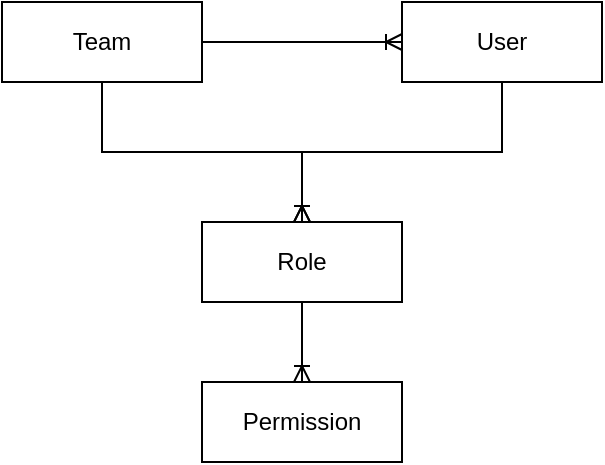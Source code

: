 <mxfile version="24.5.4" type="device">
  <diagram name="Page-1" id="Od4q0nYCKbs_v_thw5kX">
    <mxGraphModel dx="1314" dy="751" grid="1" gridSize="10" guides="1" tooltips="1" connect="1" arrows="1" fold="1" page="1" pageScale="1" pageWidth="850" pageHeight="1100" math="0" shadow="0">
      <root>
        <mxCell id="0" />
        <mxCell id="1" parent="0" />
        <mxCell id="MVFbazQ8uQYH-Kgnoa07-1" value="User" style="whiteSpace=wrap;html=1;align=center;" parent="1" vertex="1">
          <mxGeometry x="410" y="220" width="100" height="40" as="geometry" />
        </mxCell>
        <mxCell id="MVFbazQ8uQYH-Kgnoa07-2" value="Team" style="whiteSpace=wrap;html=1;align=center;" parent="1" vertex="1">
          <mxGeometry x="210" y="220" width="100" height="40" as="geometry" />
        </mxCell>
        <mxCell id="MVFbazQ8uQYH-Kgnoa07-3" value="Role" style="whiteSpace=wrap;html=1;align=center;" parent="1" vertex="1">
          <mxGeometry x="310" y="330" width="100" height="40" as="geometry" />
        </mxCell>
        <mxCell id="MVFbazQ8uQYH-Kgnoa07-4" value="Permission" style="whiteSpace=wrap;html=1;align=center;" parent="1" vertex="1">
          <mxGeometry x="310" y="410" width="100" height="40" as="geometry" />
        </mxCell>
        <mxCell id="MVFbazQ8uQYH-Kgnoa07-5" value="" style="edgeStyle=entityRelationEdgeStyle;fontSize=12;html=1;endArrow=ERoneToMany;rounded=0;exitX=1;exitY=0.5;exitDx=0;exitDy=0;" parent="1" source="MVFbazQ8uQYH-Kgnoa07-2" target="MVFbazQ8uQYH-Kgnoa07-1" edge="1">
          <mxGeometry width="100" height="100" relative="1" as="geometry">
            <mxPoint x="110" y="540" as="sourcePoint" />
            <mxPoint x="210" y="440" as="targetPoint" />
          </mxGeometry>
        </mxCell>
        <mxCell id="MVFbazQ8uQYH-Kgnoa07-6" value="" style="edgeStyle=orthogonalEdgeStyle;fontSize=12;html=1;endArrow=ERoneToMany;rounded=0;exitX=0.5;exitY=1;exitDx=0;exitDy=0;entryX=0.5;entryY=0;entryDx=0;entryDy=0;" parent="1" source="MVFbazQ8uQYH-Kgnoa07-2" target="MVFbazQ8uQYH-Kgnoa07-3" edge="1">
          <mxGeometry width="100" height="100" relative="1" as="geometry">
            <mxPoint x="425" y="330" as="sourcePoint" />
            <mxPoint x="340" y="330" as="targetPoint" />
          </mxGeometry>
        </mxCell>
        <mxCell id="MVFbazQ8uQYH-Kgnoa07-7" value="" style="edgeStyle=orthogonalEdgeStyle;fontSize=12;html=1;endArrow=ERoneToMany;rounded=0;exitX=0.5;exitY=1;exitDx=0;exitDy=0;entryX=0.5;entryY=0;entryDx=0;entryDy=0;" parent="1" source="MVFbazQ8uQYH-Kgnoa07-1" target="MVFbazQ8uQYH-Kgnoa07-3" edge="1">
          <mxGeometry width="100" height="100" relative="1" as="geometry">
            <mxPoint x="270" y="270" as="sourcePoint" />
            <mxPoint x="340" y="330" as="targetPoint" />
          </mxGeometry>
        </mxCell>
        <mxCell id="MVFbazQ8uQYH-Kgnoa07-8" value="" style="edgeStyle=orthogonalEdgeStyle;fontSize=12;html=1;endArrow=ERoneToMany;rounded=0;exitX=0.5;exitY=1;exitDx=0;exitDy=0;entryX=0.5;entryY=0;entryDx=0;entryDy=0;" parent="1" source="MVFbazQ8uQYH-Kgnoa07-3" target="MVFbazQ8uQYH-Kgnoa07-4" edge="1">
          <mxGeometry width="100" height="100" relative="1" as="geometry">
            <mxPoint x="160" y="390" as="sourcePoint" />
            <mxPoint x="260" y="460" as="targetPoint" />
          </mxGeometry>
        </mxCell>
      </root>
    </mxGraphModel>
  </diagram>
</mxfile>
